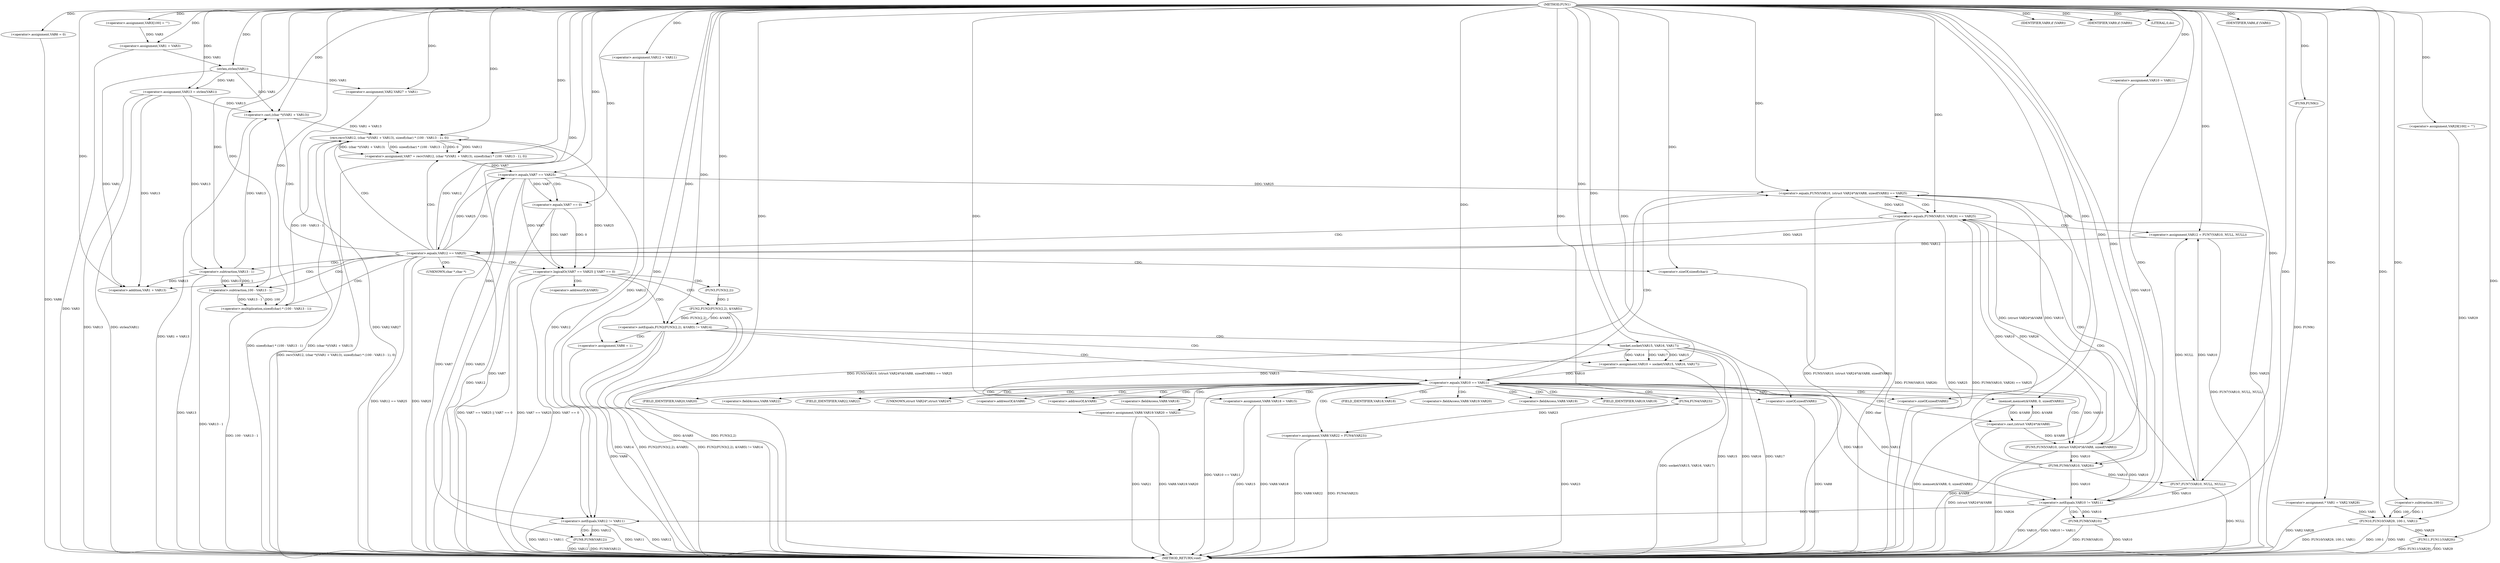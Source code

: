 digraph FUN1 {  
"1000100" [label = "(METHOD,FUN1)" ]
"1000296" [label = "(METHOD_RETURN,void)" ]
"1000105" [label = "(<operator>.assignment,VAR3[100] = \"\")" ]
"1000108" [label = "(<operator>.assignment,VAR1 = VAR3)" ]
"1000114" [label = "(<operator>.assignment,VAR6 = 0)" ]
"1000121" [label = "(<operator>.assignment,VAR10 = VAR11)" ]
"1000125" [label = "(<operator>.assignment,VAR12 = VAR11)" ]
"1000129" [label = "(<operator>.assignment,VAR13 = strlen(VAR1))" ]
"1000131" [label = "(strlen,strlen(VAR1))" ]
"1000136" [label = "(<operator>.notEquals,FUN2(FUN3(2,2), &VAR5) != VAR14)" ]
"1000137" [label = "(FUN2,FUN2(FUN3(2,2), &VAR5))" ]
"1000138" [label = "(FUN3,FUN3(2,2))" ]
"1000146" [label = "(<operator>.assignment,VAR6 = 1)" ]
"1000149" [label = "(<operator>.assignment,VAR10 = socket(VAR15, VAR16, VAR17))" ]
"1000151" [label = "(socket,socket(VAR15, VAR16, VAR17))" ]
"1000156" [label = "(<operator>.equals,VAR10 == VAR11)" ]
"1000161" [label = "(memset,memset(&VAR8, 0, sizeof(VAR8)))" ]
"1000165" [label = "(<operator>.sizeOf,sizeof(VAR8))" ]
"1000167" [label = "(<operator>.assignment,VAR8.VAR18 = VAR15)" ]
"1000172" [label = "(<operator>.assignment,VAR8.VAR19.VAR20 = VAR21)" ]
"1000179" [label = "(<operator>.assignment,VAR8.VAR22 = FUN4(VAR23))" ]
"1000183" [label = "(FUN4,FUN4(VAR23))" ]
"1000186" [label = "(<operator>.equals,FUN5(VAR10, (struct VAR24*)&VAR8, sizeof(VAR8)) == VAR25)" ]
"1000187" [label = "(FUN5,FUN5(VAR10, (struct VAR24*)&VAR8, sizeof(VAR8)))" ]
"1000189" [label = "(<operator>.cast,(struct VAR24*)&VAR8)" ]
"1000193" [label = "(<operator>.sizeOf,sizeof(VAR8))" ]
"1000199" [label = "(<operator>.equals,FUN6(VAR10, VAR26) == VAR25)" ]
"1000200" [label = "(FUN6,FUN6(VAR10, VAR26))" ]
"1000206" [label = "(<operator>.assignment,VAR12 = FUN7(VAR10, NULL, NULL))" ]
"1000208" [label = "(FUN7,FUN7(VAR10, NULL, NULL))" ]
"1000213" [label = "(<operator>.equals,VAR12 == VAR25)" ]
"1000218" [label = "(<operator>.assignment,VAR7 = recv(VAR12, (char *)(VAR1 + VAR13), sizeof(char) * (100 - VAR13 - 1), 0))" ]
"1000220" [label = "(recv,recv(VAR12, (char *)(VAR1 + VAR13), sizeof(char) * (100 - VAR13 - 1), 0))" ]
"1000222" [label = "(<operator>.cast,(char *)(VAR1 + VAR13))" ]
"1000224" [label = "(<operator>.addition,VAR1 + VAR13)" ]
"1000227" [label = "(<operator>.multiplication,sizeof(char) * (100 - VAR13 - 1))" ]
"1000228" [label = "(<operator>.sizeOf,sizeof(char))" ]
"1000230" [label = "(<operator>.subtraction,100 - VAR13 - 1)" ]
"1000232" [label = "(<operator>.subtraction,VAR13 - 1)" ]
"1000237" [label = "(<operator>.logicalOr,VAR7 == VAR25 || VAR7 == 0)" ]
"1000238" [label = "(<operator>.equals,VAR7 == VAR25)" ]
"1000241" [label = "(<operator>.equals,VAR7 == 0)" ]
"1000247" [label = "(IDENTIFIER,VAR9,if (VAR9))" ]
"1000250" [label = "(IDENTIFIER,VAR9,if (VAR9))" ]
"1000252" [label = "(LITERAL,0,do)" ]
"1000254" [label = "(<operator>.notEquals,VAR10 != VAR11)" ]
"1000258" [label = "(FUN8,FUN8(VAR10))" ]
"1000261" [label = "(<operator>.notEquals,VAR12 != VAR11)" ]
"1000265" [label = "(FUN8,FUN8(VAR12))" ]
"1000268" [label = "(IDENTIFIER,VAR6,if (VAR6))" ]
"1000270" [label = "(FUN9,FUN9())" ]
"1000271" [label = "(<operator>.assignment,VAR2.VAR27 = VAR1)" ]
"1000278" [label = "(<operator>.assignment,* VAR1 = VAR2.VAR28)" ]
"1000285" [label = "(<operator>.assignment,VAR29[100] = \"\")" ]
"1000288" [label = "(FUN10,FUN10(VAR29, 100-1, VAR1))" ]
"1000290" [label = "(<operator>.subtraction,100-1)" ]
"1000294" [label = "(FUN11,FUN11(VAR29))" ]
"1000141" [label = "(<operator>.addressOf,&VAR5)" ]
"1000162" [label = "(<operator>.addressOf,&VAR8)" ]
"1000168" [label = "(<operator>.fieldAccess,VAR8.VAR18)" ]
"1000170" [label = "(FIELD_IDENTIFIER,VAR18,VAR18)" ]
"1000173" [label = "(<operator>.fieldAccess,VAR8.VAR19.VAR20)" ]
"1000174" [label = "(<operator>.fieldAccess,VAR8.VAR19)" ]
"1000176" [label = "(FIELD_IDENTIFIER,VAR19,VAR19)" ]
"1000177" [label = "(FIELD_IDENTIFIER,VAR20,VAR20)" ]
"1000180" [label = "(<operator>.fieldAccess,VAR8.VAR22)" ]
"1000182" [label = "(FIELD_IDENTIFIER,VAR22,VAR22)" ]
"1000190" [label = "(UNKNOWN,struct VAR24*,struct VAR24*)" ]
"1000191" [label = "(<operator>.addressOf,&VAR8)" ]
"1000223" [label = "(UNKNOWN,char *,char *)" ]
  "1000136" -> "1000296"  [ label = "DDG: FUN2(FUN3(2,2), &VAR5)"] 
  "1000258" -> "1000296"  [ label = "DDG: VAR10"] 
  "1000172" -> "1000296"  [ label = "DDG: VAR21"] 
  "1000167" -> "1000296"  [ label = "DDG: VAR8.VAR18"] 
  "1000129" -> "1000296"  [ label = "DDG: VAR13"] 
  "1000186" -> "1000296"  [ label = "DDG: FUN5(VAR10, (struct VAR24*)&VAR8, sizeof(VAR8)) == VAR25"] 
  "1000186" -> "1000296"  [ label = "DDG: FUN5(VAR10, (struct VAR24*)&VAR8, sizeof(VAR8))"] 
  "1000193" -> "1000296"  [ label = "DDG: VAR8"] 
  "1000220" -> "1000296"  [ label = "DDG: sizeof(char) * (100 - VAR13 - 1)"] 
  "1000237" -> "1000296"  [ label = "DDG: VAR7 == VAR25 || VAR7 == 0"] 
  "1000208" -> "1000296"  [ label = "DDG: NULL"] 
  "1000294" -> "1000296"  [ label = "DDG: FUN11(VAR29)"] 
  "1000149" -> "1000296"  [ label = "DDG: socket(VAR15, VAR16, VAR17)"] 
  "1000238" -> "1000296"  [ label = "DDG: VAR7"] 
  "1000232" -> "1000296"  [ label = "DDG: VAR13"] 
  "1000288" -> "1000296"  [ label = "DDG: 100-1"] 
  "1000278" -> "1000296"  [ label = "DDG: VAR2.VAR28"] 
  "1000288" -> "1000296"  [ label = "DDG: VAR1"] 
  "1000199" -> "1000296"  [ label = "DDG: FUN6(VAR10, VAR26)"] 
  "1000254" -> "1000296"  [ label = "DDG: VAR10"] 
  "1000238" -> "1000296"  [ label = "DDG: VAR25"] 
  "1000254" -> "1000296"  [ label = "DDG: VAR10 != VAR11"] 
  "1000187" -> "1000296"  [ label = "DDG: (struct VAR24*)&VAR8"] 
  "1000237" -> "1000296"  [ label = "DDG: VAR7 == VAR25"] 
  "1000137" -> "1000296"  [ label = "DDG: &VAR5"] 
  "1000186" -> "1000296"  [ label = "DDG: VAR25"] 
  "1000183" -> "1000296"  [ label = "DDG: VAR23"] 
  "1000151" -> "1000296"  [ label = "DDG: VAR15"] 
  "1000265" -> "1000296"  [ label = "DDG: FUN8(VAR12)"] 
  "1000228" -> "1000296"  [ label = "DDG: char"] 
  "1000189" -> "1000296"  [ label = "DDG: &VAR8"] 
  "1000114" -> "1000296"  [ label = "DDG: VAR6"] 
  "1000261" -> "1000296"  [ label = "DDG: VAR11"] 
  "1000179" -> "1000296"  [ label = "DDG: VAR8.VAR22"] 
  "1000199" -> "1000296"  [ label = "DDG: VAR25"] 
  "1000220" -> "1000296"  [ label = "DDG: (char *)(VAR1 + VAR13)"] 
  "1000206" -> "1000296"  [ label = "DDG: FUN7(VAR10, NULL, NULL)"] 
  "1000258" -> "1000296"  [ label = "DDG: FUN8(VAR10)"] 
  "1000265" -> "1000296"  [ label = "DDG: VAR12"] 
  "1000151" -> "1000296"  [ label = "DDG: VAR16"] 
  "1000261" -> "1000296"  [ label = "DDG: VAR12"] 
  "1000151" -> "1000296"  [ label = "DDG: VAR17"] 
  "1000294" -> "1000296"  [ label = "DDG: VAR29"] 
  "1000199" -> "1000296"  [ label = "DDG: FUN6(VAR10, VAR26) == VAR25"] 
  "1000230" -> "1000296"  [ label = "DDG: VAR13 - 1"] 
  "1000213" -> "1000296"  [ label = "DDG: VAR12 == VAR25"] 
  "1000108" -> "1000296"  [ label = "DDG: VAR3"] 
  "1000172" -> "1000296"  [ label = "DDG: VAR8.VAR19.VAR20"] 
  "1000136" -> "1000296"  [ label = "DDG: FUN2(FUN3(2,2), &VAR5) != VAR14"] 
  "1000241" -> "1000296"  [ label = "DDG: VAR7"] 
  "1000288" -> "1000296"  [ label = "DDG: FUN10(VAR29, 100-1, VAR1)"] 
  "1000218" -> "1000296"  [ label = "DDG: recv(VAR12, (char *)(VAR1 + VAR13), sizeof(char) * (100 - VAR13 - 1), 0)"] 
  "1000167" -> "1000296"  [ label = "DDG: VAR15"] 
  "1000136" -> "1000296"  [ label = "DDG: VAR14"] 
  "1000227" -> "1000296"  [ label = "DDG: 100 - VAR13 - 1"] 
  "1000213" -> "1000296"  [ label = "DDG: VAR25"] 
  "1000270" -> "1000296"  [ label = "DDG: FUN9()"] 
  "1000261" -> "1000296"  [ label = "DDG: VAR12 != VAR11"] 
  "1000156" -> "1000296"  [ label = "DDG: VAR10 == VAR11"] 
  "1000271" -> "1000296"  [ label = "DDG: VAR2.VAR27"] 
  "1000137" -> "1000296"  [ label = "DDG: FUN3(2,2)"] 
  "1000237" -> "1000296"  [ label = "DDG: VAR7 == 0"] 
  "1000146" -> "1000296"  [ label = "DDG: VAR6"] 
  "1000161" -> "1000296"  [ label = "DDG: memset(&VAR8, 0, sizeof(VAR8))"] 
  "1000179" -> "1000296"  [ label = "DDG: FUN4(VAR23)"] 
  "1000222" -> "1000296"  [ label = "DDG: VAR1 + VAR13"] 
  "1000129" -> "1000296"  [ label = "DDG: strlen(VAR1)"] 
  "1000200" -> "1000296"  [ label = "DDG: VAR26"] 
  "1000100" -> "1000105"  [ label = "DDG: "] 
  "1000105" -> "1000108"  [ label = "DDG: VAR3"] 
  "1000100" -> "1000108"  [ label = "DDG: "] 
  "1000100" -> "1000114"  [ label = "DDG: "] 
  "1000100" -> "1000121"  [ label = "DDG: "] 
  "1000100" -> "1000125"  [ label = "DDG: "] 
  "1000131" -> "1000129"  [ label = "DDG: VAR1"] 
  "1000100" -> "1000129"  [ label = "DDG: "] 
  "1000108" -> "1000131"  [ label = "DDG: VAR1"] 
  "1000100" -> "1000131"  [ label = "DDG: "] 
  "1000137" -> "1000136"  [ label = "DDG: FUN3(2,2)"] 
  "1000137" -> "1000136"  [ label = "DDG: &VAR5"] 
  "1000138" -> "1000137"  [ label = "DDG: 2"] 
  "1000100" -> "1000138"  [ label = "DDG: "] 
  "1000100" -> "1000136"  [ label = "DDG: "] 
  "1000100" -> "1000146"  [ label = "DDG: "] 
  "1000151" -> "1000149"  [ label = "DDG: VAR15"] 
  "1000151" -> "1000149"  [ label = "DDG: VAR16"] 
  "1000151" -> "1000149"  [ label = "DDG: VAR17"] 
  "1000100" -> "1000149"  [ label = "DDG: "] 
  "1000100" -> "1000151"  [ label = "DDG: "] 
  "1000149" -> "1000156"  [ label = "DDG: VAR10"] 
  "1000100" -> "1000156"  [ label = "DDG: "] 
  "1000189" -> "1000161"  [ label = "DDG: &VAR8"] 
  "1000100" -> "1000161"  [ label = "DDG: "] 
  "1000100" -> "1000165"  [ label = "DDG: "] 
  "1000151" -> "1000167"  [ label = "DDG: VAR15"] 
  "1000100" -> "1000167"  [ label = "DDG: "] 
  "1000100" -> "1000172"  [ label = "DDG: "] 
  "1000183" -> "1000179"  [ label = "DDG: VAR23"] 
  "1000100" -> "1000183"  [ label = "DDG: "] 
  "1000187" -> "1000186"  [ label = "DDG: VAR10"] 
  "1000187" -> "1000186"  [ label = "DDG: (struct VAR24*)&VAR8"] 
  "1000156" -> "1000187"  [ label = "DDG: VAR10"] 
  "1000100" -> "1000187"  [ label = "DDG: "] 
  "1000189" -> "1000187"  [ label = "DDG: &VAR8"] 
  "1000161" -> "1000189"  [ label = "DDG: &VAR8"] 
  "1000100" -> "1000193"  [ label = "DDG: "] 
  "1000238" -> "1000186"  [ label = "DDG: VAR25"] 
  "1000100" -> "1000186"  [ label = "DDG: "] 
  "1000200" -> "1000199"  [ label = "DDG: VAR10"] 
  "1000200" -> "1000199"  [ label = "DDG: VAR26"] 
  "1000187" -> "1000200"  [ label = "DDG: VAR10"] 
  "1000100" -> "1000200"  [ label = "DDG: "] 
  "1000186" -> "1000199"  [ label = "DDG: VAR25"] 
  "1000100" -> "1000199"  [ label = "DDG: "] 
  "1000208" -> "1000206"  [ label = "DDG: VAR10"] 
  "1000208" -> "1000206"  [ label = "DDG: NULL"] 
  "1000100" -> "1000206"  [ label = "DDG: "] 
  "1000200" -> "1000208"  [ label = "DDG: VAR10"] 
  "1000100" -> "1000208"  [ label = "DDG: "] 
  "1000206" -> "1000213"  [ label = "DDG: VAR12"] 
  "1000100" -> "1000213"  [ label = "DDG: "] 
  "1000199" -> "1000213"  [ label = "DDG: VAR25"] 
  "1000220" -> "1000218"  [ label = "DDG: VAR12"] 
  "1000220" -> "1000218"  [ label = "DDG: (char *)(VAR1 + VAR13)"] 
  "1000220" -> "1000218"  [ label = "DDG: sizeof(char) * (100 - VAR13 - 1)"] 
  "1000220" -> "1000218"  [ label = "DDG: 0"] 
  "1000100" -> "1000218"  [ label = "DDG: "] 
  "1000213" -> "1000220"  [ label = "DDG: VAR12"] 
  "1000100" -> "1000220"  [ label = "DDG: "] 
  "1000222" -> "1000220"  [ label = "DDG: VAR1 + VAR13"] 
  "1000131" -> "1000222"  [ label = "DDG: VAR1"] 
  "1000100" -> "1000222"  [ label = "DDG: "] 
  "1000129" -> "1000222"  [ label = "DDG: VAR13"] 
  "1000232" -> "1000222"  [ label = "DDG: VAR13"] 
  "1000131" -> "1000224"  [ label = "DDG: VAR1"] 
  "1000100" -> "1000224"  [ label = "DDG: "] 
  "1000129" -> "1000224"  [ label = "DDG: VAR13"] 
  "1000232" -> "1000224"  [ label = "DDG: VAR13"] 
  "1000227" -> "1000220"  [ label = "DDG: 100 - VAR13 - 1"] 
  "1000100" -> "1000227"  [ label = "DDG: "] 
  "1000100" -> "1000228"  [ label = "DDG: "] 
  "1000230" -> "1000227"  [ label = "DDG: 100"] 
  "1000230" -> "1000227"  [ label = "DDG: VAR13 - 1"] 
  "1000100" -> "1000230"  [ label = "DDG: "] 
  "1000232" -> "1000230"  [ label = "DDG: VAR13"] 
  "1000232" -> "1000230"  [ label = "DDG: 1"] 
  "1000100" -> "1000232"  [ label = "DDG: "] 
  "1000129" -> "1000232"  [ label = "DDG: VAR13"] 
  "1000238" -> "1000237"  [ label = "DDG: VAR7"] 
  "1000238" -> "1000237"  [ label = "DDG: VAR25"] 
  "1000218" -> "1000238"  [ label = "DDG: VAR7"] 
  "1000100" -> "1000238"  [ label = "DDG: "] 
  "1000213" -> "1000238"  [ label = "DDG: VAR25"] 
  "1000241" -> "1000237"  [ label = "DDG: VAR7"] 
  "1000241" -> "1000237"  [ label = "DDG: 0"] 
  "1000238" -> "1000241"  [ label = "DDG: VAR7"] 
  "1000100" -> "1000241"  [ label = "DDG: "] 
  "1000100" -> "1000247"  [ label = "DDG: "] 
  "1000100" -> "1000250"  [ label = "DDG: "] 
  "1000100" -> "1000252"  [ label = "DDG: "] 
  "1000187" -> "1000254"  [ label = "DDG: VAR10"] 
  "1000200" -> "1000254"  [ label = "DDG: VAR10"] 
  "1000208" -> "1000254"  [ label = "DDG: VAR10"] 
  "1000156" -> "1000254"  [ label = "DDG: VAR10"] 
  "1000121" -> "1000254"  [ label = "DDG: VAR10"] 
  "1000100" -> "1000254"  [ label = "DDG: "] 
  "1000156" -> "1000254"  [ label = "DDG: VAR11"] 
  "1000254" -> "1000258"  [ label = "DDG: VAR10"] 
  "1000100" -> "1000258"  [ label = "DDG: "] 
  "1000125" -> "1000261"  [ label = "DDG: VAR12"] 
  "1000220" -> "1000261"  [ label = "DDG: VAR12"] 
  "1000213" -> "1000261"  [ label = "DDG: VAR12"] 
  "1000100" -> "1000261"  [ label = "DDG: "] 
  "1000254" -> "1000261"  [ label = "DDG: VAR11"] 
  "1000261" -> "1000265"  [ label = "DDG: VAR12"] 
  "1000100" -> "1000265"  [ label = "DDG: "] 
  "1000100" -> "1000268"  [ label = "DDG: "] 
  "1000100" -> "1000270"  [ label = "DDG: "] 
  "1000131" -> "1000271"  [ label = "DDG: VAR1"] 
  "1000100" -> "1000271"  [ label = "DDG: "] 
  "1000100" -> "1000278"  [ label = "DDG: "] 
  "1000100" -> "1000285"  [ label = "DDG: "] 
  "1000285" -> "1000288"  [ label = "DDG: VAR29"] 
  "1000100" -> "1000288"  [ label = "DDG: "] 
  "1000290" -> "1000288"  [ label = "DDG: 100"] 
  "1000290" -> "1000288"  [ label = "DDG: 1"] 
  "1000100" -> "1000290"  [ label = "DDG: "] 
  "1000278" -> "1000288"  [ label = "DDG: VAR1"] 
  "1000288" -> "1000294"  [ label = "DDG: VAR29"] 
  "1000100" -> "1000294"  [ label = "DDG: "] 
  "1000136" -> "1000156"  [ label = "CDG: "] 
  "1000136" -> "1000149"  [ label = "CDG: "] 
  "1000136" -> "1000151"  [ label = "CDG: "] 
  "1000136" -> "1000146"  [ label = "CDG: "] 
  "1000156" -> "1000174"  [ label = "CDG: "] 
  "1000156" -> "1000191"  [ label = "CDG: "] 
  "1000156" -> "1000161"  [ label = "CDG: "] 
  "1000156" -> "1000182"  [ label = "CDG: "] 
  "1000156" -> "1000180"  [ label = "CDG: "] 
  "1000156" -> "1000183"  [ label = "CDG: "] 
  "1000156" -> "1000165"  [ label = "CDG: "] 
  "1000156" -> "1000190"  [ label = "CDG: "] 
  "1000156" -> "1000167"  [ label = "CDG: "] 
  "1000156" -> "1000179"  [ label = "CDG: "] 
  "1000156" -> "1000176"  [ label = "CDG: "] 
  "1000156" -> "1000187"  [ label = "CDG: "] 
  "1000156" -> "1000186"  [ label = "CDG: "] 
  "1000156" -> "1000172"  [ label = "CDG: "] 
  "1000156" -> "1000189"  [ label = "CDG: "] 
  "1000156" -> "1000168"  [ label = "CDG: "] 
  "1000156" -> "1000173"  [ label = "CDG: "] 
  "1000156" -> "1000170"  [ label = "CDG: "] 
  "1000156" -> "1000193"  [ label = "CDG: "] 
  "1000156" -> "1000177"  [ label = "CDG: "] 
  "1000156" -> "1000162"  [ label = "CDG: "] 
  "1000186" -> "1000200"  [ label = "CDG: "] 
  "1000186" -> "1000199"  [ label = "CDG: "] 
  "1000199" -> "1000208"  [ label = "CDG: "] 
  "1000199" -> "1000206"  [ label = "CDG: "] 
  "1000199" -> "1000213"  [ label = "CDG: "] 
  "1000213" -> "1000238"  [ label = "CDG: "] 
  "1000213" -> "1000227"  [ label = "CDG: "] 
  "1000213" -> "1000222"  [ label = "CDG: "] 
  "1000213" -> "1000220"  [ label = "CDG: "] 
  "1000213" -> "1000224"  [ label = "CDG: "] 
  "1000213" -> "1000232"  [ label = "CDG: "] 
  "1000213" -> "1000230"  [ label = "CDG: "] 
  "1000213" -> "1000237"  [ label = "CDG: "] 
  "1000213" -> "1000218"  [ label = "CDG: "] 
  "1000213" -> "1000223"  [ label = "CDG: "] 
  "1000213" -> "1000228"  [ label = "CDG: "] 
  "1000237" -> "1000141"  [ label = "CDG: "] 
  "1000237" -> "1000138"  [ label = "CDG: "] 
  "1000237" -> "1000136"  [ label = "CDG: "] 
  "1000237" -> "1000137"  [ label = "CDG: "] 
  "1000238" -> "1000241"  [ label = "CDG: "] 
  "1000254" -> "1000258"  [ label = "CDG: "] 
  "1000261" -> "1000265"  [ label = "CDG: "] 
}
